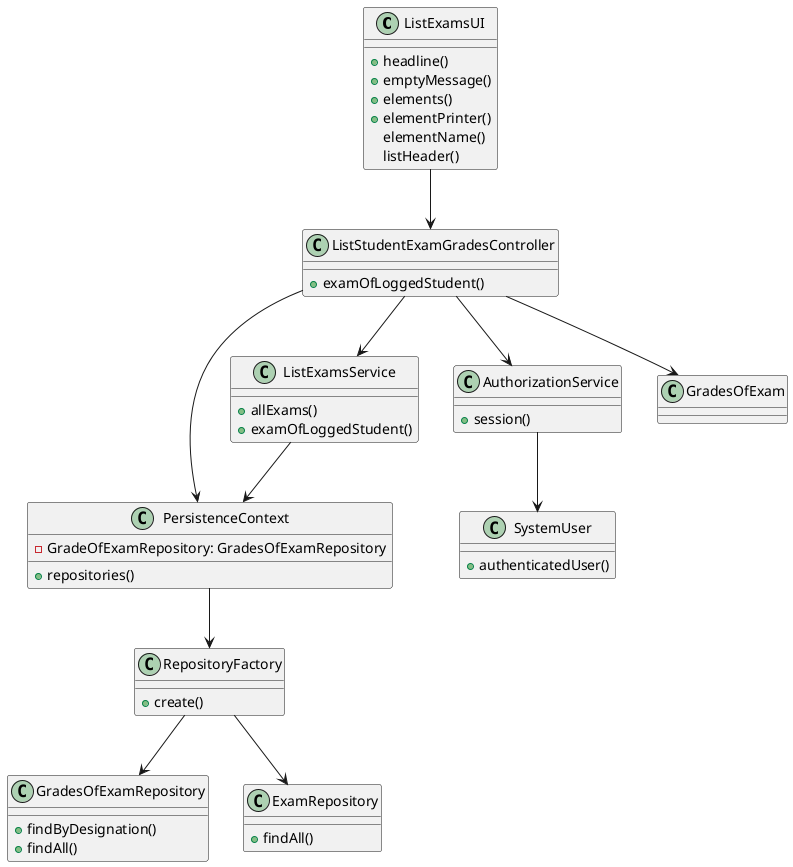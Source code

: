 @startuml

class ListExamsUI {
    +headline()
    +emptyMessage()
    +elements()
    +elementPrinter()
    elementName()
    listHeader()
}

class ListStudentExamGradesController {
    +examOfLoggedStudent()
}

class GradesOfExamRepository {
    +findByDesignation()
    +findAll()
}

class PersistenceContext {
    -GradeOfExamRepository: GradesOfExamRepository
    +repositories()
}

class AuthorizationService {
    +session()
}

class SystemUser {
    +authenticatedUser()
}

class ListExamsService {
    +allExams()
    +examOfLoggedStudent()
}

class RepositoryFactory {
    +create()
}

class GradesOfExam {
}

class ExamRepository {
    +findAll()
}

ListExamsUI --> ListStudentExamGradesController
ListStudentExamGradesController --> PersistenceContext
ListStudentExamGradesController --> ListExamsService
ListStudentExamGradesController --> AuthorizationService
ListStudentExamGradesController --> GradesOfExam
AuthorizationService --> SystemUser
PersistenceContext --> RepositoryFactory
RepositoryFactory --> GradesOfExamRepository
RepositoryFactory --> ExamRepository
ListExamsService --> PersistenceContext

@enduml